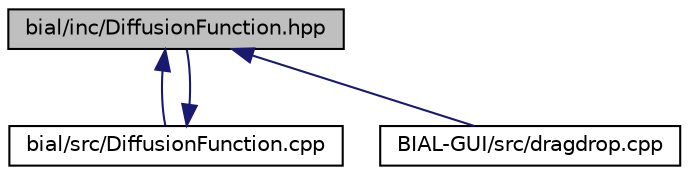 digraph "bial/inc/DiffusionFunction.hpp"
{
  edge [fontname="Helvetica",fontsize="10",labelfontname="Helvetica",labelfontsize="10"];
  node [fontname="Helvetica",fontsize="10",shape=record];
  Node1 [label="bial/inc/DiffusionFunction.hpp",height=0.2,width=0.4,color="black", fillcolor="grey75", style="filled", fontcolor="black"];
  Node1 -> Node2 [dir="back",color="midnightblue",fontsize="10",style="solid",fontname="Helvetica"];
  Node2 [label="bial/src/DiffusionFunction.cpp",height=0.2,width=0.4,color="black", fillcolor="white", style="filled",URL="$_diffusion_function_8cpp.html"];
  Node2 -> Node1 [dir="back",color="midnightblue",fontsize="10",style="solid",fontname="Helvetica"];
  Node1 -> Node3 [dir="back",color="midnightblue",fontsize="10",style="solid",fontname="Helvetica"];
  Node3 [label="BIAL-GUI/src/dragdrop.cpp",height=0.2,width=0.4,color="black", fillcolor="white", style="filled",URL="$dragdrop_8cpp.html"];
}
